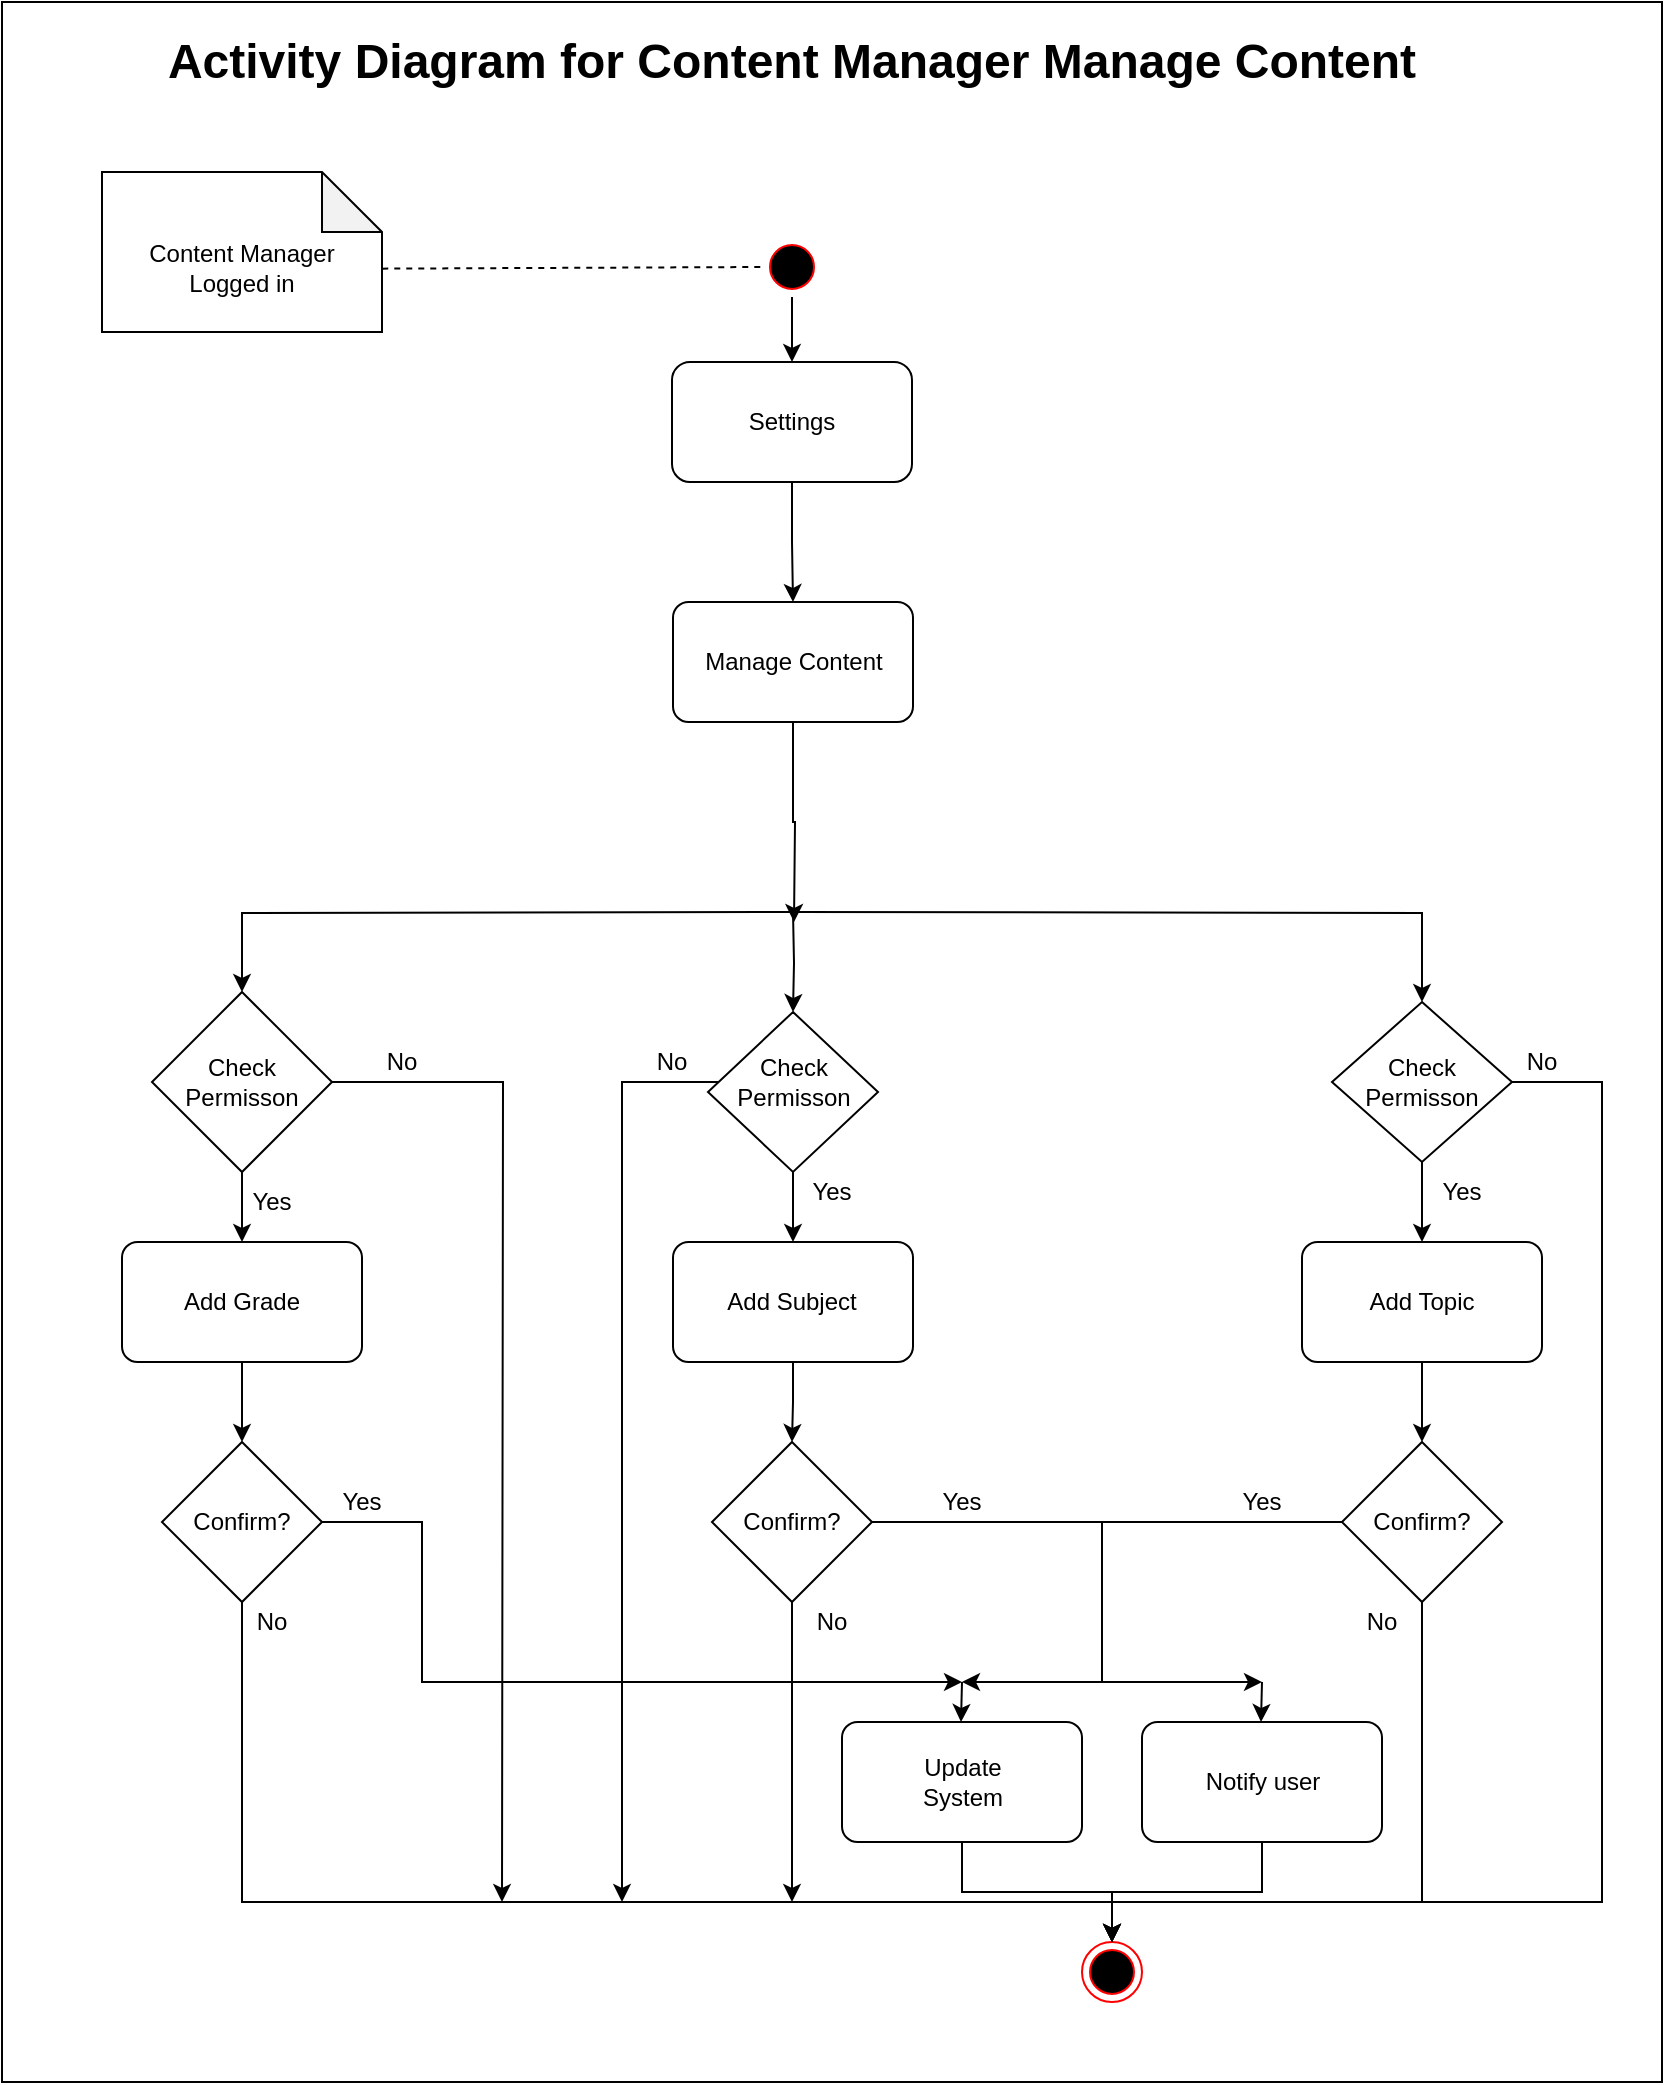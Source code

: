 <mxfile version="13.1.3" type="device"><diagram id="BdIilHtrlR9chm280QcV" name="Page-1"><mxGraphModel dx="868" dy="471" grid="1" gridSize="10" guides="1" tooltips="1" connect="1" arrows="1" fold="1" page="1" pageScale="1" pageWidth="850" pageHeight="1100" math="0" shadow="0"><root><mxCell id="0"/><mxCell id="1" parent="0"/><mxCell id="HknvjhKgZtYXD3BPKuo6-55" value="" style="rounded=0;whiteSpace=wrap;html=1;" parent="1" vertex="1"><mxGeometry x="30" y="50" width="830" height="1040" as="geometry"/></mxCell><mxCell id="HknvjhKgZtYXD3BPKuo6-70" value="" style="edgeStyle=orthogonalEdgeStyle;rounded=0;orthogonalLoop=1;jettySize=auto;html=1;" parent="1" source="HknvjhKgZtYXD3BPKuo6-1" target="HknvjhKgZtYXD3BPKuo6-9" edge="1"><mxGeometry relative="1" as="geometry"/></mxCell><mxCell id="HknvjhKgZtYXD3BPKuo6-1" value="" style="ellipse;html=1;shape=startState;fillColor=#000000;strokeColor=#ff0000;" parent="1" vertex="1"><mxGeometry x="410" y="167.5" width="30" height="30" as="geometry"/></mxCell><mxCell id="HknvjhKgZtYXD3BPKuo6-92" value="" style="edgeStyle=orthogonalEdgeStyle;rounded=0;orthogonalLoop=1;jettySize=auto;html=1;entryX=0.5;entryY=0;entryDx=0;entryDy=0;" parent="1" source="HknvjhKgZtYXD3BPKuo6-9" target="40NcB8r7vIdpfc6CTh1e-8" edge="1"><mxGeometry relative="1" as="geometry"><mxPoint x="425" y="390" as="targetPoint"/></mxGeometry></mxCell><mxCell id="HknvjhKgZtYXD3BPKuo6-9" value="" style="rounded=1;whiteSpace=wrap;html=1;" parent="1" vertex="1"><mxGeometry x="365" y="230" width="120" height="60" as="geometry"/></mxCell><mxCell id="HknvjhKgZtYXD3BPKuo6-24" value="" style="ellipse;html=1;shape=endState;fillColor=#000000;strokeColor=#ff0000;" parent="1" vertex="1"><mxGeometry x="570" y="1020" width="30" height="30" as="geometry"/></mxCell><mxCell id="HknvjhKgZtYXD3BPKuo6-28" value="Settings" style="text;html=1;strokeColor=none;fillColor=none;align=center;verticalAlign=middle;whiteSpace=wrap;rounded=0;" parent="1" vertex="1"><mxGeometry x="380" y="250" width="90" height="20" as="geometry"/></mxCell><mxCell id="HknvjhKgZtYXD3BPKuo6-56" value="&lt;font style=&quot;font-size: 24px&quot;&gt;&lt;b&gt;Activity Diagram for Content Manager Manage Content&lt;/b&gt;&lt;/font&gt;" style="text;html=1;strokeColor=none;fillColor=none;align=center;verticalAlign=middle;whiteSpace=wrap;rounded=0;" parent="1" vertex="1"><mxGeometry x="50" y="60" width="750" height="40" as="geometry"/></mxCell><mxCell id="HknvjhKgZtYXD3BPKuo6-67" value="" style="shape=note;whiteSpace=wrap;html=1;backgroundOutline=1;darkOpacity=0.05;" parent="1" vertex="1"><mxGeometry x="80" y="135" width="140" height="80" as="geometry"/></mxCell><mxCell id="HknvjhKgZtYXD3BPKuo6-68" value="" style="endArrow=none;dashed=1;html=1;entryX=0;entryY=0.5;entryDx=0;entryDy=0;exitX=1.001;exitY=0.604;exitDx=0;exitDy=0;exitPerimeter=0;" parent="1" source="HknvjhKgZtYXD3BPKuo6-67" target="HknvjhKgZtYXD3BPKuo6-1" edge="1"><mxGeometry width="50" height="50" relative="1" as="geometry"><mxPoint x="220" y="190" as="sourcePoint"/><mxPoint x="500" y="390" as="targetPoint"/></mxGeometry></mxCell><mxCell id="HknvjhKgZtYXD3BPKuo6-69" value="Content Manager Logged in" style="text;html=1;strokeColor=none;fillColor=none;align=center;verticalAlign=middle;whiteSpace=wrap;rounded=0;" parent="1" vertex="1"><mxGeometry x="90" y="160" width="120" height="45" as="geometry"/></mxCell><mxCell id="40NcB8r7vIdpfc6CTh1e-11" value="" style="edgeStyle=orthogonalEdgeStyle;rounded=0;orthogonalLoop=1;jettySize=auto;html=1;" edge="1" parent="1" source="40NcB8r7vIdpfc6CTh1e-8"><mxGeometry relative="1" as="geometry"><mxPoint x="426" y="510" as="targetPoint"/></mxGeometry></mxCell><mxCell id="40NcB8r7vIdpfc6CTh1e-8" value="" style="rounded=1;whiteSpace=wrap;html=1;arcSize=13;" vertex="1" parent="1"><mxGeometry x="365.5" y="350" width="120" height="60" as="geometry"/></mxCell><mxCell id="40NcB8r7vIdpfc6CTh1e-39" value="" style="edgeStyle=orthogonalEdgeStyle;rounded=0;orthogonalLoop=1;jettySize=auto;html=1;" edge="1" parent="1" target="40NcB8r7vIdpfc6CTh1e-36"><mxGeometry relative="1" as="geometry"><mxPoint x="425.5" y="505" as="sourcePoint"/></mxGeometry></mxCell><mxCell id="HknvjhKgZtYXD3BPKuo6-29" value="Manage Content" style="text;html=1;strokeColor=none;fillColor=none;align=center;verticalAlign=middle;whiteSpace=wrap;rounded=0;" parent="1" vertex="1"><mxGeometry x="375.5" y="360" width="100" height="40" as="geometry"/></mxCell><mxCell id="40NcB8r7vIdpfc6CTh1e-28" value="" style="edgeStyle=orthogonalEdgeStyle;rounded=0;orthogonalLoop=1;jettySize=auto;html=1;entryX=0.5;entryY=0;entryDx=0;entryDy=0;exitX=0.5;exitY=1;exitDx=0;exitDy=0;" edge="1" parent="1" source="40NcB8r7vIdpfc6CTh1e-22" target="HknvjhKgZtYXD3BPKuo6-24"><mxGeometry relative="1" as="geometry"><mxPoint x="327" y="1000" as="targetPoint"/></mxGeometry></mxCell><mxCell id="40NcB8r7vIdpfc6CTh1e-22" value="" style="rounded=1;whiteSpace=wrap;html=1;arcSize=13;" vertex="1" parent="1"><mxGeometry x="450" y="910" width="120" height="60" as="geometry"/></mxCell><mxCell id="40NcB8r7vIdpfc6CTh1e-23" value="" style="rounded=1;whiteSpace=wrap;html=1;arcSize=13;" vertex="1" parent="1"><mxGeometry x="600" y="910" width="120" height="60" as="geometry"/></mxCell><mxCell id="40NcB8r7vIdpfc6CTh1e-29" value="" style="edgeStyle=orthogonalEdgeStyle;rounded=0;orthogonalLoop=1;jettySize=auto;html=1;entryX=0.5;entryY=0;entryDx=0;entryDy=0;exitX=0.5;exitY=1;exitDx=0;exitDy=0;" edge="1" parent="1" source="40NcB8r7vIdpfc6CTh1e-23" target="HknvjhKgZtYXD3BPKuo6-24"><mxGeometry relative="1" as="geometry"><mxPoint x="337" y="930" as="sourcePoint"/><mxPoint x="435" y="1000" as="targetPoint"/></mxGeometry></mxCell><mxCell id="40NcB8r7vIdpfc6CTh1e-32" value="Update System" style="text;html=1;strokeColor=none;fillColor=none;align=center;verticalAlign=middle;whiteSpace=wrap;rounded=0;" vertex="1" parent="1"><mxGeometry x="478.5" y="930" width="63" height="20" as="geometry"/></mxCell><mxCell id="40NcB8r7vIdpfc6CTh1e-33" value="Notify user" style="text;html=1;strokeColor=none;fillColor=none;align=center;verticalAlign=middle;whiteSpace=wrap;rounded=0;" vertex="1" parent="1"><mxGeometry x="628.5" y="930" width="63" height="20" as="geometry"/></mxCell><mxCell id="40NcB8r7vIdpfc6CTh1e-41" value="" style="edgeStyle=orthogonalEdgeStyle;rounded=0;orthogonalLoop=1;jettySize=auto;html=1;exitX=0.5;exitY=1;exitDx=0;exitDy=0;" edge="1" parent="1" target="40NcB8r7vIdpfc6CTh1e-40"><mxGeometry relative="1" as="geometry"><mxPoint x="425.5" y="505" as="sourcePoint"/></mxGeometry></mxCell><mxCell id="40NcB8r7vIdpfc6CTh1e-43" value="" style="edgeStyle=orthogonalEdgeStyle;rounded=0;orthogonalLoop=1;jettySize=auto;html=1;exitX=0.5;exitY=1;exitDx=0;exitDy=0;" edge="1" parent="1" target="40NcB8r7vIdpfc6CTh1e-42"><mxGeometry relative="1" as="geometry"><mxPoint x="425.5" y="505" as="sourcePoint"/></mxGeometry></mxCell><mxCell id="40NcB8r7vIdpfc6CTh1e-47" value="" style="edgeStyle=orthogonalEdgeStyle;rounded=0;orthogonalLoop=1;jettySize=auto;html=1;entryX=0.5;entryY=0;entryDx=0;entryDy=0;" edge="1" parent="1" source="40NcB8r7vIdpfc6CTh1e-36" target="40NcB8r7vIdpfc6CTh1e-51"><mxGeometry relative="1" as="geometry"><mxPoint x="425" y="710" as="targetPoint"/></mxGeometry></mxCell><mxCell id="40NcB8r7vIdpfc6CTh1e-92" value="" style="edgeStyle=orthogonalEdgeStyle;rounded=0;orthogonalLoop=1;jettySize=auto;html=1;" edge="1" parent="1" source="40NcB8r7vIdpfc6CTh1e-36"><mxGeometry relative="1" as="geometry"><mxPoint x="340" y="1000" as="targetPoint"/><Array as="points"><mxPoint x="340" y="590"/><mxPoint x="340" y="1000"/></Array></mxGeometry></mxCell><mxCell id="40NcB8r7vIdpfc6CTh1e-36" value="" style="rhombus;whiteSpace=wrap;html=1;" vertex="1" parent="1"><mxGeometry x="383" y="555" width="85" height="80" as="geometry"/></mxCell><mxCell id="40NcB8r7vIdpfc6CTh1e-45" value="" style="edgeStyle=orthogonalEdgeStyle;rounded=0;orthogonalLoop=1;jettySize=auto;html=1;entryX=0.5;entryY=0;entryDx=0;entryDy=0;" edge="1" parent="1" source="40NcB8r7vIdpfc6CTh1e-42" target="40NcB8r7vIdpfc6CTh1e-50"><mxGeometry relative="1" as="geometry"><mxPoint x="150" y="710" as="targetPoint"/></mxGeometry></mxCell><mxCell id="40NcB8r7vIdpfc6CTh1e-94" value="" style="edgeStyle=orthogonalEdgeStyle;rounded=0;orthogonalLoop=1;jettySize=auto;html=1;" edge="1" parent="1" source="40NcB8r7vIdpfc6CTh1e-42"><mxGeometry relative="1" as="geometry"><mxPoint x="280" y="1000" as="targetPoint"/></mxGeometry></mxCell><mxCell id="40NcB8r7vIdpfc6CTh1e-42" value="" style="rhombus;whiteSpace=wrap;html=1;" vertex="1" parent="1"><mxGeometry x="105" y="545" width="90" height="90" as="geometry"/></mxCell><mxCell id="40NcB8r7vIdpfc6CTh1e-49" value="" style="edgeStyle=orthogonalEdgeStyle;rounded=0;orthogonalLoop=1;jettySize=auto;html=1;entryX=0.5;entryY=0;entryDx=0;entryDy=0;" edge="1" parent="1" source="40NcB8r7vIdpfc6CTh1e-40" target="40NcB8r7vIdpfc6CTh1e-53"><mxGeometry relative="1" as="geometry"><mxPoint x="740" y="710" as="targetPoint"/></mxGeometry></mxCell><mxCell id="40NcB8r7vIdpfc6CTh1e-96" value="" style="edgeStyle=orthogonalEdgeStyle;rounded=0;orthogonalLoop=1;jettySize=auto;html=1;" edge="1" parent="1" source="40NcB8r7vIdpfc6CTh1e-40"><mxGeometry relative="1" as="geometry"><mxPoint x="585" y="1020" as="targetPoint"/><Array as="points"><mxPoint x="830" y="590"/><mxPoint x="830" y="1000"/><mxPoint x="585" y="1000"/></Array></mxGeometry></mxCell><mxCell id="40NcB8r7vIdpfc6CTh1e-40" value="" style="rhombus;whiteSpace=wrap;html=1;" vertex="1" parent="1"><mxGeometry x="695" y="550" width="90" height="80" as="geometry"/></mxCell><mxCell id="40NcB8r7vIdpfc6CTh1e-111" value="" style="edgeStyle=orthogonalEdgeStyle;rounded=0;orthogonalLoop=1;jettySize=auto;html=1;" edge="1" parent="1" source="40NcB8r7vIdpfc6CTh1e-50" target="40NcB8r7vIdpfc6CTh1e-109"><mxGeometry relative="1" as="geometry"/></mxCell><mxCell id="40NcB8r7vIdpfc6CTh1e-50" value="" style="rounded=1;whiteSpace=wrap;html=1;arcSize=13;" vertex="1" parent="1"><mxGeometry x="90" y="670" width="120" height="60" as="geometry"/></mxCell><mxCell id="40NcB8r7vIdpfc6CTh1e-58" value="" style="edgeStyle=orthogonalEdgeStyle;rounded=0;orthogonalLoop=1;jettySize=auto;html=1;" edge="1" parent="1" source="40NcB8r7vIdpfc6CTh1e-51" target="40NcB8r7vIdpfc6CTh1e-57"><mxGeometry relative="1" as="geometry"/></mxCell><mxCell id="40NcB8r7vIdpfc6CTh1e-51" value="" style="rounded=1;whiteSpace=wrap;html=1;arcSize=13;" vertex="1" parent="1"><mxGeometry x="365.5" y="670" width="120" height="60" as="geometry"/></mxCell><mxCell id="40NcB8r7vIdpfc6CTh1e-60" value="" style="edgeStyle=orthogonalEdgeStyle;rounded=0;orthogonalLoop=1;jettySize=auto;html=1;" edge="1" parent="1" source="40NcB8r7vIdpfc6CTh1e-53" target="40NcB8r7vIdpfc6CTh1e-59"><mxGeometry relative="1" as="geometry"/></mxCell><mxCell id="40NcB8r7vIdpfc6CTh1e-53" value="" style="rounded=1;whiteSpace=wrap;html=1;arcSize=13;" vertex="1" parent="1"><mxGeometry x="680" y="670" width="120" height="60" as="geometry"/></mxCell><mxCell id="40NcB8r7vIdpfc6CTh1e-67" value="" style="edgeStyle=orthogonalEdgeStyle;rounded=0;orthogonalLoop=1;jettySize=auto;html=1;" edge="1" parent="1" source="40NcB8r7vIdpfc6CTh1e-57"><mxGeometry relative="1" as="geometry"><mxPoint x="510" y="890" as="targetPoint"/><Array as="points"><mxPoint x="580" y="810"/><mxPoint x="580" y="890"/><mxPoint x="510" y="890"/></Array></mxGeometry></mxCell><mxCell id="40NcB8r7vIdpfc6CTh1e-88" value="" style="edgeStyle=orthogonalEdgeStyle;rounded=0;orthogonalLoop=1;jettySize=auto;html=1;" edge="1" parent="1" source="40NcB8r7vIdpfc6CTh1e-57"><mxGeometry relative="1" as="geometry"><mxPoint x="425" y="1000" as="targetPoint"/></mxGeometry></mxCell><mxCell id="40NcB8r7vIdpfc6CTh1e-57" value="" style="rhombus;whiteSpace=wrap;html=1;" vertex="1" parent="1"><mxGeometry x="385" y="770" width="80" height="80" as="geometry"/></mxCell><mxCell id="40NcB8r7vIdpfc6CTh1e-69" value="" style="edgeStyle=orthogonalEdgeStyle;rounded=0;orthogonalLoop=1;jettySize=auto;html=1;" edge="1" parent="1" source="40NcB8r7vIdpfc6CTh1e-59"><mxGeometry relative="1" as="geometry"><mxPoint x="660" y="890" as="targetPoint"/><Array as="points"><mxPoint x="580" y="810"/><mxPoint x="580" y="890"/><mxPoint x="660" y="890"/></Array></mxGeometry></mxCell><mxCell id="40NcB8r7vIdpfc6CTh1e-90" value="" style="edgeStyle=orthogonalEdgeStyle;rounded=0;orthogonalLoop=1;jettySize=auto;html=1;entryX=0.5;entryY=0;entryDx=0;entryDy=0;" edge="1" parent="1" source="40NcB8r7vIdpfc6CTh1e-59" target="HknvjhKgZtYXD3BPKuo6-24"><mxGeometry relative="1" as="geometry"><mxPoint x="590" y="1020" as="targetPoint"/><Array as="points"><mxPoint x="740" y="1000"/><mxPoint x="585" y="1000"/></Array></mxGeometry></mxCell><mxCell id="40NcB8r7vIdpfc6CTh1e-59" value="" style="rhombus;whiteSpace=wrap;html=1;" vertex="1" parent="1"><mxGeometry x="700" y="770" width="80" height="80" as="geometry"/></mxCell><mxCell id="40NcB8r7vIdpfc6CTh1e-71" value="" style="endArrow=classic;html=1;entryX=0.5;entryY=0;entryDx=0;entryDy=0;" edge="1" parent="1"><mxGeometry width="50" height="50" relative="1" as="geometry"><mxPoint x="660" y="890" as="sourcePoint"/><mxPoint x="659.5" y="910" as="targetPoint"/></mxGeometry></mxCell><mxCell id="40NcB8r7vIdpfc6CTh1e-75" value="" style="endArrow=classic;html=1;entryX=0.5;entryY=0;entryDx=0;entryDy=0;" edge="1" parent="1"><mxGeometry width="50" height="50" relative="1" as="geometry"><mxPoint x="510" y="890" as="sourcePoint"/><mxPoint x="509.5" y="910" as="targetPoint"/></mxGeometry></mxCell><mxCell id="40NcB8r7vIdpfc6CTh1e-79" value="Check Permisson" style="text;html=1;strokeColor=none;fillColor=none;align=center;verticalAlign=middle;whiteSpace=wrap;rounded=0;" vertex="1" parent="1"><mxGeometry x="130" y="580" width="40" height="20" as="geometry"/></mxCell><mxCell id="40NcB8r7vIdpfc6CTh1e-80" value="Add Grade" style="text;html=1;strokeColor=none;fillColor=none;align=center;verticalAlign=middle;whiteSpace=wrap;rounded=0;" vertex="1" parent="1"><mxGeometry x="115" y="690" width="70" height="20" as="geometry"/></mxCell><mxCell id="40NcB8r7vIdpfc6CTh1e-81" value="Add Subject" style="text;html=1;strokeColor=none;fillColor=none;align=center;verticalAlign=middle;whiteSpace=wrap;rounded=0;" vertex="1" parent="1"><mxGeometry x="385" y="690" width="80" height="20" as="geometry"/></mxCell><mxCell id="40NcB8r7vIdpfc6CTh1e-82" value="Add Topic" style="text;html=1;strokeColor=none;fillColor=none;align=center;verticalAlign=middle;whiteSpace=wrap;rounded=0;" vertex="1" parent="1"><mxGeometry x="705" y="690" width="70" height="20" as="geometry"/></mxCell><mxCell id="40NcB8r7vIdpfc6CTh1e-83" value="Confirm?" style="text;html=1;strokeColor=none;fillColor=none;align=center;verticalAlign=middle;whiteSpace=wrap;rounded=0;" vertex="1" parent="1"><mxGeometry x="405" y="800" width="40" height="20" as="geometry"/></mxCell><mxCell id="40NcB8r7vIdpfc6CTh1e-84" value="Confirm?" style="text;html=1;strokeColor=none;fillColor=none;align=center;verticalAlign=middle;whiteSpace=wrap;rounded=0;" vertex="1" parent="1"><mxGeometry x="720" y="800" width="40" height="20" as="geometry"/></mxCell><mxCell id="40NcB8r7vIdpfc6CTh1e-97" value="Yes" style="text;html=1;strokeColor=none;fillColor=none;align=center;verticalAlign=middle;whiteSpace=wrap;rounded=0;" vertex="1" parent="1"><mxGeometry x="145" y="640" width="40" height="20" as="geometry"/></mxCell><mxCell id="40NcB8r7vIdpfc6CTh1e-98" value="No" style="text;html=1;strokeColor=none;fillColor=none;align=center;verticalAlign=middle;whiteSpace=wrap;rounded=0;" vertex="1" parent="1"><mxGeometry x="210" y="570" width="40" height="20" as="geometry"/></mxCell><mxCell id="40NcB8r7vIdpfc6CTh1e-99" value="Yes" style="text;html=1;strokeColor=none;fillColor=none;align=center;verticalAlign=middle;whiteSpace=wrap;rounded=0;" vertex="1" parent="1"><mxGeometry x="425" y="635" width="40" height="20" as="geometry"/></mxCell><mxCell id="40NcB8r7vIdpfc6CTh1e-100" value="Yes" style="text;html=1;strokeColor=none;fillColor=none;align=center;verticalAlign=middle;whiteSpace=wrap;rounded=0;" vertex="1" parent="1"><mxGeometry x="740" y="635" width="40" height="20" as="geometry"/></mxCell><mxCell id="40NcB8r7vIdpfc6CTh1e-101" value="No" style="text;html=1;strokeColor=none;fillColor=none;align=center;verticalAlign=middle;whiteSpace=wrap;rounded=0;" vertex="1" parent="1"><mxGeometry x="345" y="570" width="40" height="20" as="geometry"/></mxCell><mxCell id="40NcB8r7vIdpfc6CTh1e-102" value="No" style="text;html=1;strokeColor=none;fillColor=none;align=center;verticalAlign=middle;whiteSpace=wrap;rounded=0;" vertex="1" parent="1"><mxGeometry x="780" y="570" width="40" height="20" as="geometry"/></mxCell><mxCell id="40NcB8r7vIdpfc6CTh1e-103" value="No" style="text;html=1;strokeColor=none;fillColor=none;align=center;verticalAlign=middle;whiteSpace=wrap;rounded=0;" vertex="1" parent="1"><mxGeometry x="425" y="850" width="40" height="20" as="geometry"/></mxCell><mxCell id="40NcB8r7vIdpfc6CTh1e-104" value="No" style="text;html=1;strokeColor=none;fillColor=none;align=center;verticalAlign=middle;whiteSpace=wrap;rounded=0;" vertex="1" parent="1"><mxGeometry x="700" y="850" width="40" height="20" as="geometry"/></mxCell><mxCell id="40NcB8r7vIdpfc6CTh1e-105" value="Yes" style="text;html=1;strokeColor=none;fillColor=none;align=center;verticalAlign=middle;whiteSpace=wrap;rounded=0;" vertex="1" parent="1"><mxGeometry x="490" y="790" width="40" height="20" as="geometry"/></mxCell><mxCell id="40NcB8r7vIdpfc6CTh1e-106" value="Yes" style="text;html=1;strokeColor=none;fillColor=none;align=center;verticalAlign=middle;whiteSpace=wrap;rounded=0;" vertex="1" parent="1"><mxGeometry x="640" y="790" width="40" height="20" as="geometry"/></mxCell><mxCell id="40NcB8r7vIdpfc6CTh1e-114" value="" style="edgeStyle=orthogonalEdgeStyle;rounded=0;orthogonalLoop=1;jettySize=auto;html=1;entryX=0.5;entryY=0;entryDx=0;entryDy=0;" edge="1" parent="1" source="40NcB8r7vIdpfc6CTh1e-109" target="HknvjhKgZtYXD3BPKuo6-24"><mxGeometry relative="1" as="geometry"><mxPoint x="150" y="930" as="targetPoint"/><Array as="points"><mxPoint x="150" y="1000"/><mxPoint x="585" y="1000"/></Array></mxGeometry></mxCell><mxCell id="40NcB8r7vIdpfc6CTh1e-116" value="" style="edgeStyle=orthogonalEdgeStyle;rounded=0;orthogonalLoop=1;jettySize=auto;html=1;exitX=1;exitY=0.5;exitDx=0;exitDy=0;" edge="1" parent="1" source="40NcB8r7vIdpfc6CTh1e-109"><mxGeometry relative="1" as="geometry"><mxPoint x="510" y="890" as="targetPoint"/><Array as="points"><mxPoint x="240" y="810"/><mxPoint x="240" y="890"/></Array></mxGeometry></mxCell><mxCell id="40NcB8r7vIdpfc6CTh1e-109" value="" style="rhombus;whiteSpace=wrap;html=1;" vertex="1" parent="1"><mxGeometry x="110" y="770" width="80" height="80" as="geometry"/></mxCell><mxCell id="40NcB8r7vIdpfc6CTh1e-112" value="Confirm?" style="text;html=1;strokeColor=none;fillColor=none;align=center;verticalAlign=middle;whiteSpace=wrap;rounded=0;" vertex="1" parent="1"><mxGeometry x="130" y="800" width="40" height="20" as="geometry"/></mxCell><mxCell id="40NcB8r7vIdpfc6CTh1e-118" value="No" style="text;html=1;strokeColor=none;fillColor=none;align=center;verticalAlign=middle;whiteSpace=wrap;rounded=0;" vertex="1" parent="1"><mxGeometry x="145" y="850" width="40" height="20" as="geometry"/></mxCell><mxCell id="40NcB8r7vIdpfc6CTh1e-119" value="Yes" style="text;html=1;strokeColor=none;fillColor=none;align=center;verticalAlign=middle;whiteSpace=wrap;rounded=0;" vertex="1" parent="1"><mxGeometry x="190" y="790" width="40" height="20" as="geometry"/></mxCell><mxCell id="40NcB8r7vIdpfc6CTh1e-120" value="Check Permisson" style="text;html=1;strokeColor=none;fillColor=none;align=center;verticalAlign=middle;whiteSpace=wrap;rounded=0;" vertex="1" parent="1"><mxGeometry x="405.5" y="580" width="40" height="20" as="geometry"/></mxCell><mxCell id="40NcB8r7vIdpfc6CTh1e-123" value="Check Permisson" style="text;html=1;strokeColor=none;fillColor=none;align=center;verticalAlign=middle;whiteSpace=wrap;rounded=0;" vertex="1" parent="1"><mxGeometry x="720" y="580" width="40" height="20" as="geometry"/></mxCell></root></mxGraphModel></diagram></mxfile>